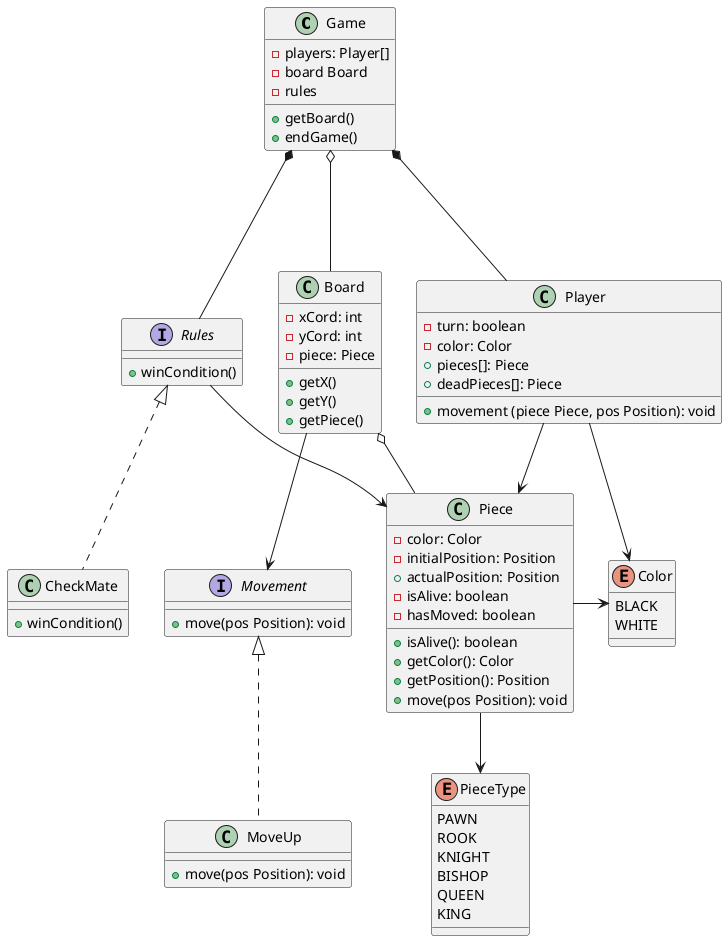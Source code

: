 @startuml
'https://plantuml.com/class-diagram

class Game{
        - players: Player[]
        - board Board
        - rules
        + getBoard()
        + endGame()
}

interface Rules{
        + winCondition()
}

class CheckMate implements Rules{
        + winCondition()
}

class Piece{
        - color: Color
        - initialPosition: Position
        + actualPosition: Position
        - isAlive: boolean
        - hasMoved: boolean
        + isAlive(): boolean
        + getColor(): Color
        + getPosition(): Position
        + move(pos Position): void
}

class Board {
        - xCord: int
        - yCord: int
        - piece: Piece
        + getX()
        + getY()
        + getPiece()
}

class Player {
        - turn: boolean
        - color: Color
        + pieces[]: Piece
        + deadPieces[]: Piece
        + movement (piece Piece, pos Position): void
}

Enum Color {
        BLACK
        WHITE
}

Enum PieceType  {
        PAWN
        ROOK
        KNIGHT
        BISHOP
        QUEEN
        KING
}


interface Movement {
        + move(pos Position): void

}

class MoveUp implements Movement{
        + move(pos Position): void
}


Player --> Color

Board --> Movement
Rules--> Piece
Player --> Piece
Board o-- Piece
Piece -> Color
Game *--- Rules
Game *--- Player
Game o--- Board
Piece --> PieceType
@enduml